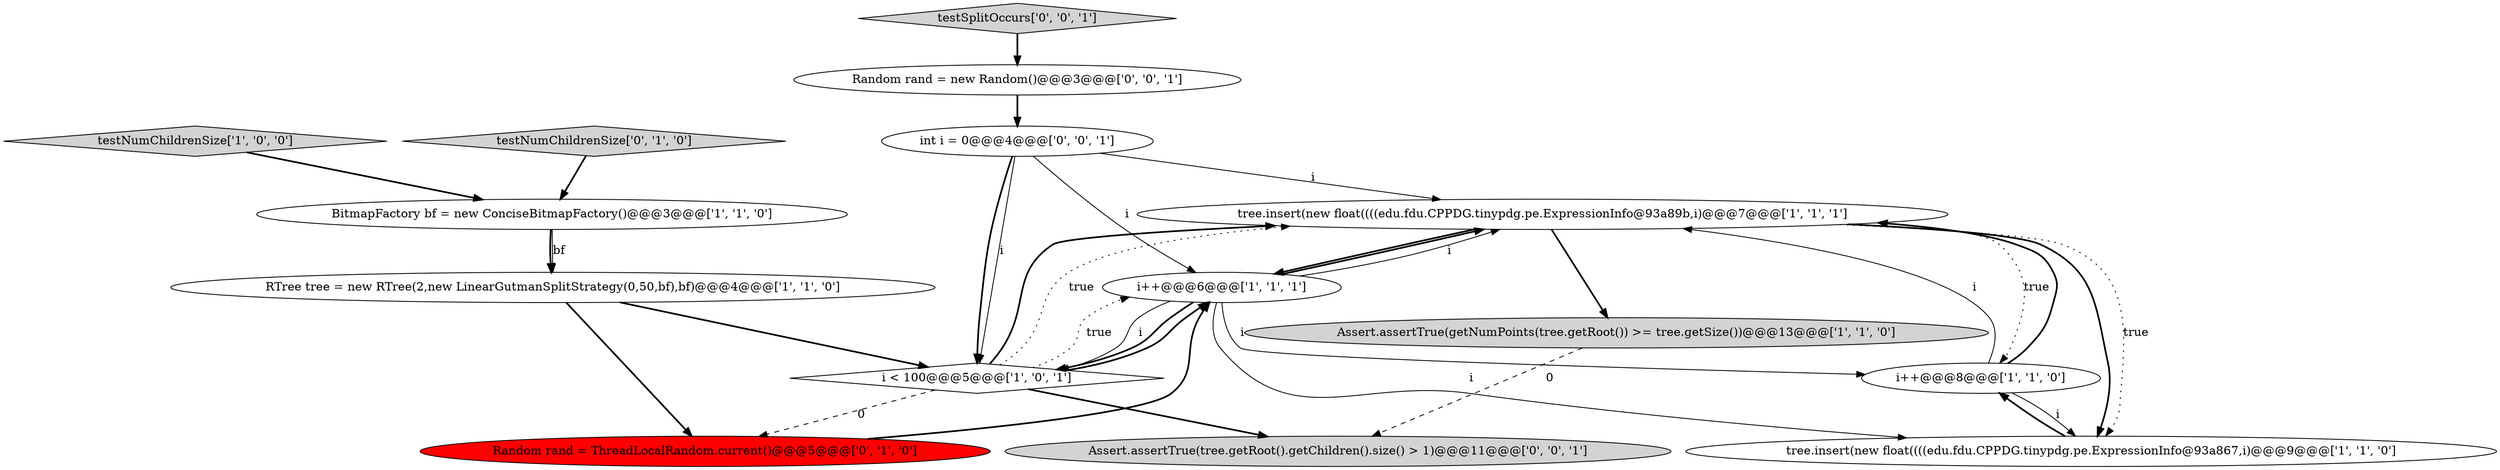 digraph {
0 [style = filled, label = "tree.insert(new float((((edu.fdu.CPPDG.tinypdg.pe.ExpressionInfo@93a89b,i)@@@7@@@['1', '1', '1']", fillcolor = white, shape = ellipse image = "AAA0AAABBB1BBB"];
13 [style = filled, label = "testSplitOccurs['0', '0', '1']", fillcolor = lightgray, shape = diamond image = "AAA0AAABBB3BBB"];
1 [style = filled, label = "Assert.assertTrue(getNumPoints(tree.getRoot()) >= tree.getSize())@@@13@@@['1', '1', '0']", fillcolor = lightgray, shape = ellipse image = "AAA0AAABBB1BBB"];
11 [style = filled, label = "Random rand = new Random()@@@3@@@['0', '0', '1']", fillcolor = white, shape = ellipse image = "AAA0AAABBB3BBB"];
3 [style = filled, label = "i++@@@6@@@['1', '1', '1']", fillcolor = white, shape = ellipse image = "AAA0AAABBB1BBB"];
10 [style = filled, label = "testNumChildrenSize['0', '1', '0']", fillcolor = lightgray, shape = diamond image = "AAA0AAABBB2BBB"];
14 [style = filled, label = "int i = 0@@@4@@@['0', '0', '1']", fillcolor = white, shape = ellipse image = "AAA0AAABBB3BBB"];
12 [style = filled, label = "Assert.assertTrue(tree.getRoot().getChildren().size() > 1)@@@11@@@['0', '0', '1']", fillcolor = lightgray, shape = ellipse image = "AAA0AAABBB3BBB"];
4 [style = filled, label = "BitmapFactory bf = new ConciseBitmapFactory()@@@3@@@['1', '1', '0']", fillcolor = white, shape = ellipse image = "AAA0AAABBB1BBB"];
2 [style = filled, label = "RTree tree = new RTree(2,new LinearGutmanSplitStrategy(0,50,bf),bf)@@@4@@@['1', '1', '0']", fillcolor = white, shape = ellipse image = "AAA0AAABBB1BBB"];
7 [style = filled, label = "testNumChildrenSize['1', '0', '0']", fillcolor = lightgray, shape = diamond image = "AAA0AAABBB1BBB"];
8 [style = filled, label = "i < 100@@@5@@@['1', '0', '1']", fillcolor = white, shape = diamond image = "AAA0AAABBB1BBB"];
9 [style = filled, label = "Random rand = ThreadLocalRandom.current()@@@5@@@['0', '1', '0']", fillcolor = red, shape = ellipse image = "AAA1AAABBB2BBB"];
6 [style = filled, label = "tree.insert(new float((((edu.fdu.CPPDG.tinypdg.pe.ExpressionInfo@93a867,i)@@@9@@@['1', '1', '0']", fillcolor = white, shape = ellipse image = "AAA0AAABBB1BBB"];
5 [style = filled, label = "i++@@@8@@@['1', '1', '0']", fillcolor = white, shape = ellipse image = "AAA0AAABBB1BBB"];
0->3 [style = bold, label=""];
0->5 [style = dotted, label="true"];
3->5 [style = solid, label="i"];
0->6 [style = bold, label=""];
11->14 [style = bold, label=""];
3->8 [style = solid, label="i"];
8->3 [style = bold, label=""];
4->2 [style = bold, label=""];
7->4 [style = bold, label=""];
2->9 [style = bold, label=""];
0->6 [style = dotted, label="true"];
14->8 [style = solid, label="i"];
14->3 [style = solid, label="i"];
13->11 [style = bold, label=""];
8->3 [style = dotted, label="true"];
3->0 [style = bold, label=""];
3->0 [style = solid, label="i"];
3->6 [style = solid, label="i"];
8->0 [style = bold, label=""];
8->9 [style = dashed, label="0"];
1->12 [style = dashed, label="0"];
6->5 [style = bold, label=""];
4->2 [style = solid, label="bf"];
5->0 [style = bold, label=""];
0->1 [style = bold, label=""];
3->8 [style = bold, label=""];
5->0 [style = solid, label="i"];
14->0 [style = solid, label="i"];
10->4 [style = bold, label=""];
9->3 [style = bold, label=""];
8->0 [style = dotted, label="true"];
14->8 [style = bold, label=""];
5->6 [style = solid, label="i"];
8->12 [style = bold, label=""];
2->8 [style = bold, label=""];
}
